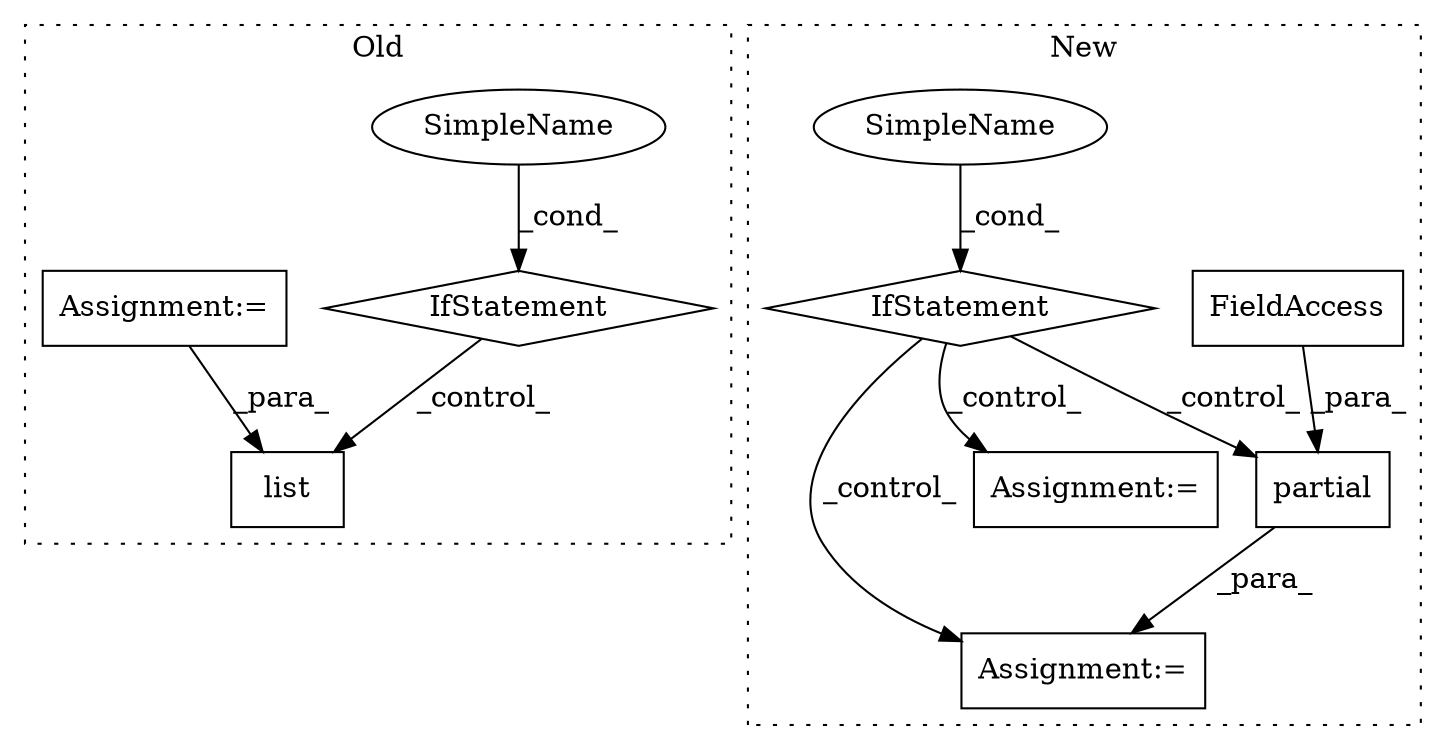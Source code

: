 digraph G {
subgraph cluster0 {
1 [label="list" a="32" s="1216,1227" l="5,1" shape="box"];
6 [label="IfStatement" a="25" s="1319" l="54" shape="diamond"];
7 [label="SimpleName" a="42" s="1368" l="5" shape="ellipse"];
9 [label="Assignment:=" a="7" s="1319" l="54" shape="box"];
label = "Old";
style="dotted";
}
subgraph cluster1 {
2 [label="partial" a="32" s="952,1007" l="8,1" shape="box"];
3 [label="Assignment:=" a="7" s="941" l="1" shape="box"];
4 [label="FieldAccess" a="22" s="960" l="26" shape="box"];
5 [label="SimpleName" a="42" s="" l="" shape="ellipse"];
8 [label="IfStatement" a="25" s="540,583" l="4,2" shape="diamond"];
10 [label="Assignment:=" a="7" s="741" l="33" shape="box"];
label = "New";
style="dotted";
}
2 -> 3 [label="_para_"];
4 -> 2 [label="_para_"];
5 -> 8 [label="_cond_"];
6 -> 1 [label="_control_"];
7 -> 6 [label="_cond_"];
8 -> 10 [label="_control_"];
8 -> 2 [label="_control_"];
8 -> 3 [label="_control_"];
9 -> 1 [label="_para_"];
}